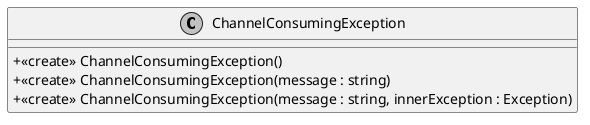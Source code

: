 @startuml
skinparam monochrome true
skinparam classAttributeIconSize 0

!startsub default
class ChannelConsumingException {
    + <<create>> ChannelConsumingException()
    + <<create>> ChannelConsumingException(message : string)
    + <<create>> ChannelConsumingException(message : string, innerException : Exception)
}
!endsub
@enduml